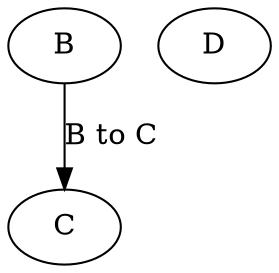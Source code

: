 digraph LIEGE{
	0[
		label = "B"
	]
	1[
		label = "C"
	]
	2[
		label = "D"
	]
	0 -> 1 [label = "B to C"]
}
